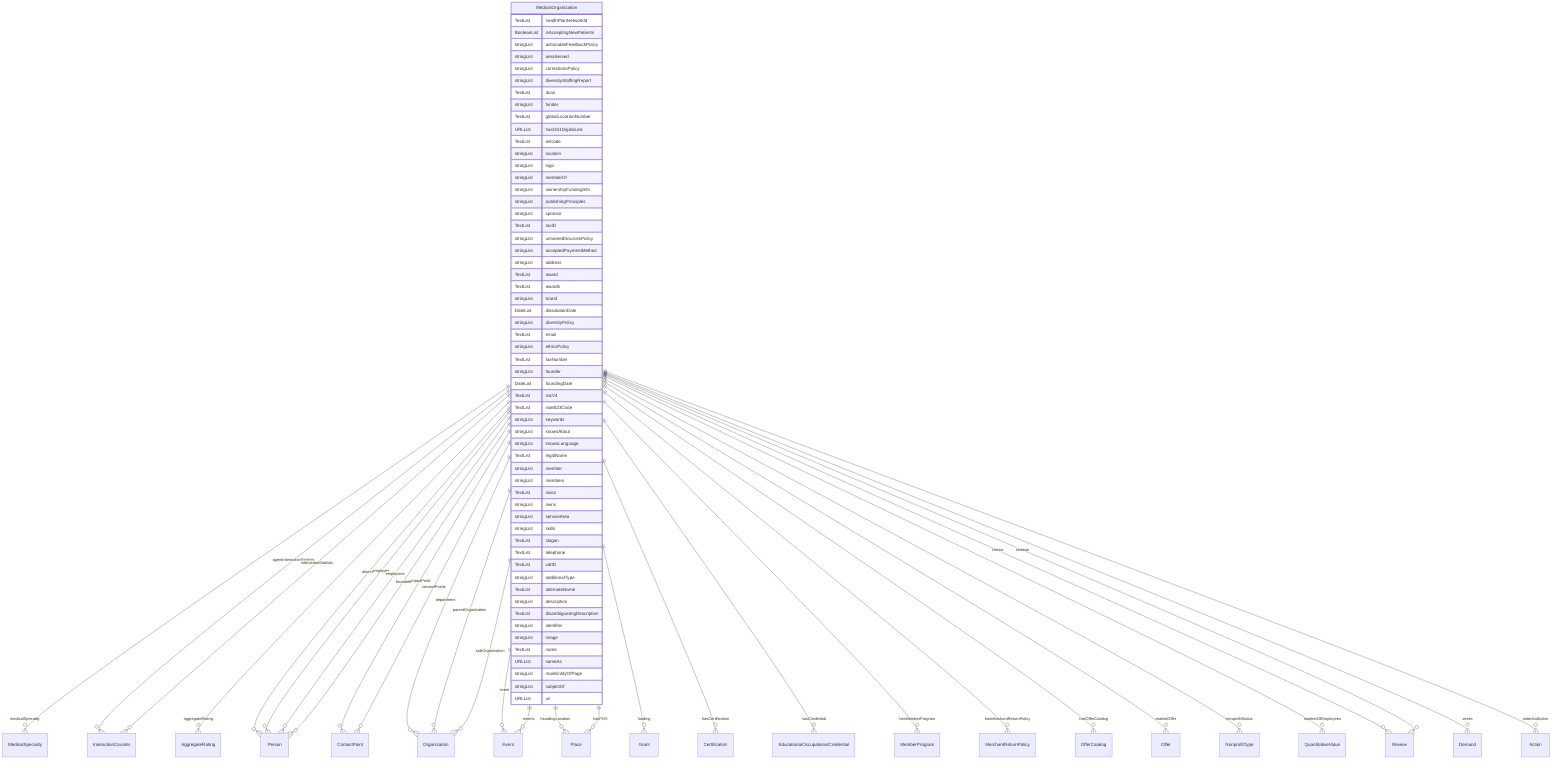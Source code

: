 erDiagram
MedicalOrganization {
    TextList healthPlanNetworkId  
    BooleanList isAcceptingNewPatients  
    stringList actionableFeedbackPolicy  
    stringList areaServed  
    stringList correctionsPolicy  
    stringList diversityStaffingReport  
    TextList duns  
    stringList funder  
    TextList globalLocationNumber  
    URLList hasGS1DigitalLink  
    TextList leiCode  
    stringList location  
    stringList logo  
    stringList memberOf  
    stringList ownershipFundingInfo  
    stringList publishingPrinciples  
    stringList sponsor  
    TextList taxID  
    stringList unnamedSourcesPolicy  
    stringList acceptedPaymentMethod  
    stringList address  
    TextList award  
    TextList awards  
    stringList brand  
    DateList dissolutionDate  
    stringList diversityPolicy  
    TextList email  
    stringList ethicsPolicy  
    TextList faxNumber  
    stringList founder  
    DateList foundingDate  
    TextList isicV4  
    TextList iso6523Code  
    stringList keywords  
    stringList knowsAbout  
    stringList knowsLanguage  
    TextList legalName  
    stringList member  
    stringList members  
    TextList naics  
    stringList owns  
    stringList serviceArea  
    stringList skills  
    TextList slogan  
    TextList telephone  
    TextList vatID  
    stringList additionalType  
    TextList alternateName  
    stringList description  
    TextList disambiguatingDescription  
    stringList identifier  
    stringList image  
    TextList name  
    URLList sameAs  
    stringList mainEntityOfPage  
    stringList subjectOf  
    URLList url  
}

MedicalOrganization ||--}o MedicalSpecialty : "medicalSpecialty"
MedicalOrganization ||--}o InteractionCounter : "agentInteractionStatistic"
MedicalOrganization ||--}o AggregateRating : "aggregateRating"
MedicalOrganization ||--}o Person : "alumni"
MedicalOrganization ||--}o ContactPoint : "contactPoint"
MedicalOrganization ||--}o ContactPoint : "contactPoints"
MedicalOrganization ||--}o Organization : "department"
MedicalOrganization ||--}o Person : "employee"
MedicalOrganization ||--}o Person : "employees"
MedicalOrganization ||--}o Event : "event"
MedicalOrganization ||--}o Event : "events"
MedicalOrganization ||--}o Person : "founders"
MedicalOrganization ||--}o Place : "foundingLocation"
MedicalOrganization ||--}o Grant : "funding"
MedicalOrganization ||--}o Certification : "hasCertification"
MedicalOrganization ||--}o EducationalOccupationalCredential : "hasCredential"
MedicalOrganization ||--}o MemberProgram : "hasMemberProgram"
MedicalOrganization ||--}o MerchantReturnPolicy : "hasMerchantReturnPolicy"
MedicalOrganization ||--}o OfferCatalog : "hasOfferCatalog"
MedicalOrganization ||--}o Place : "hasPOS"
MedicalOrganization ||--}o InteractionCounter : "interactionStatistic"
MedicalOrganization ||--}o Offer : "makesOffer"
MedicalOrganization ||--}o NonprofitType : "nonprofitStatus"
MedicalOrganization ||--}o QuantitativeValue : "numberOfEmployees"
MedicalOrganization ||--}o Organization : "parentOrganization"
MedicalOrganization ||--}o Review : "review"
MedicalOrganization ||--}o Review : "reviews"
MedicalOrganization ||--}o Demand : "seeks"
MedicalOrganization ||--}o Organization : "subOrganization"
MedicalOrganization ||--}o Action : "potentialAction"